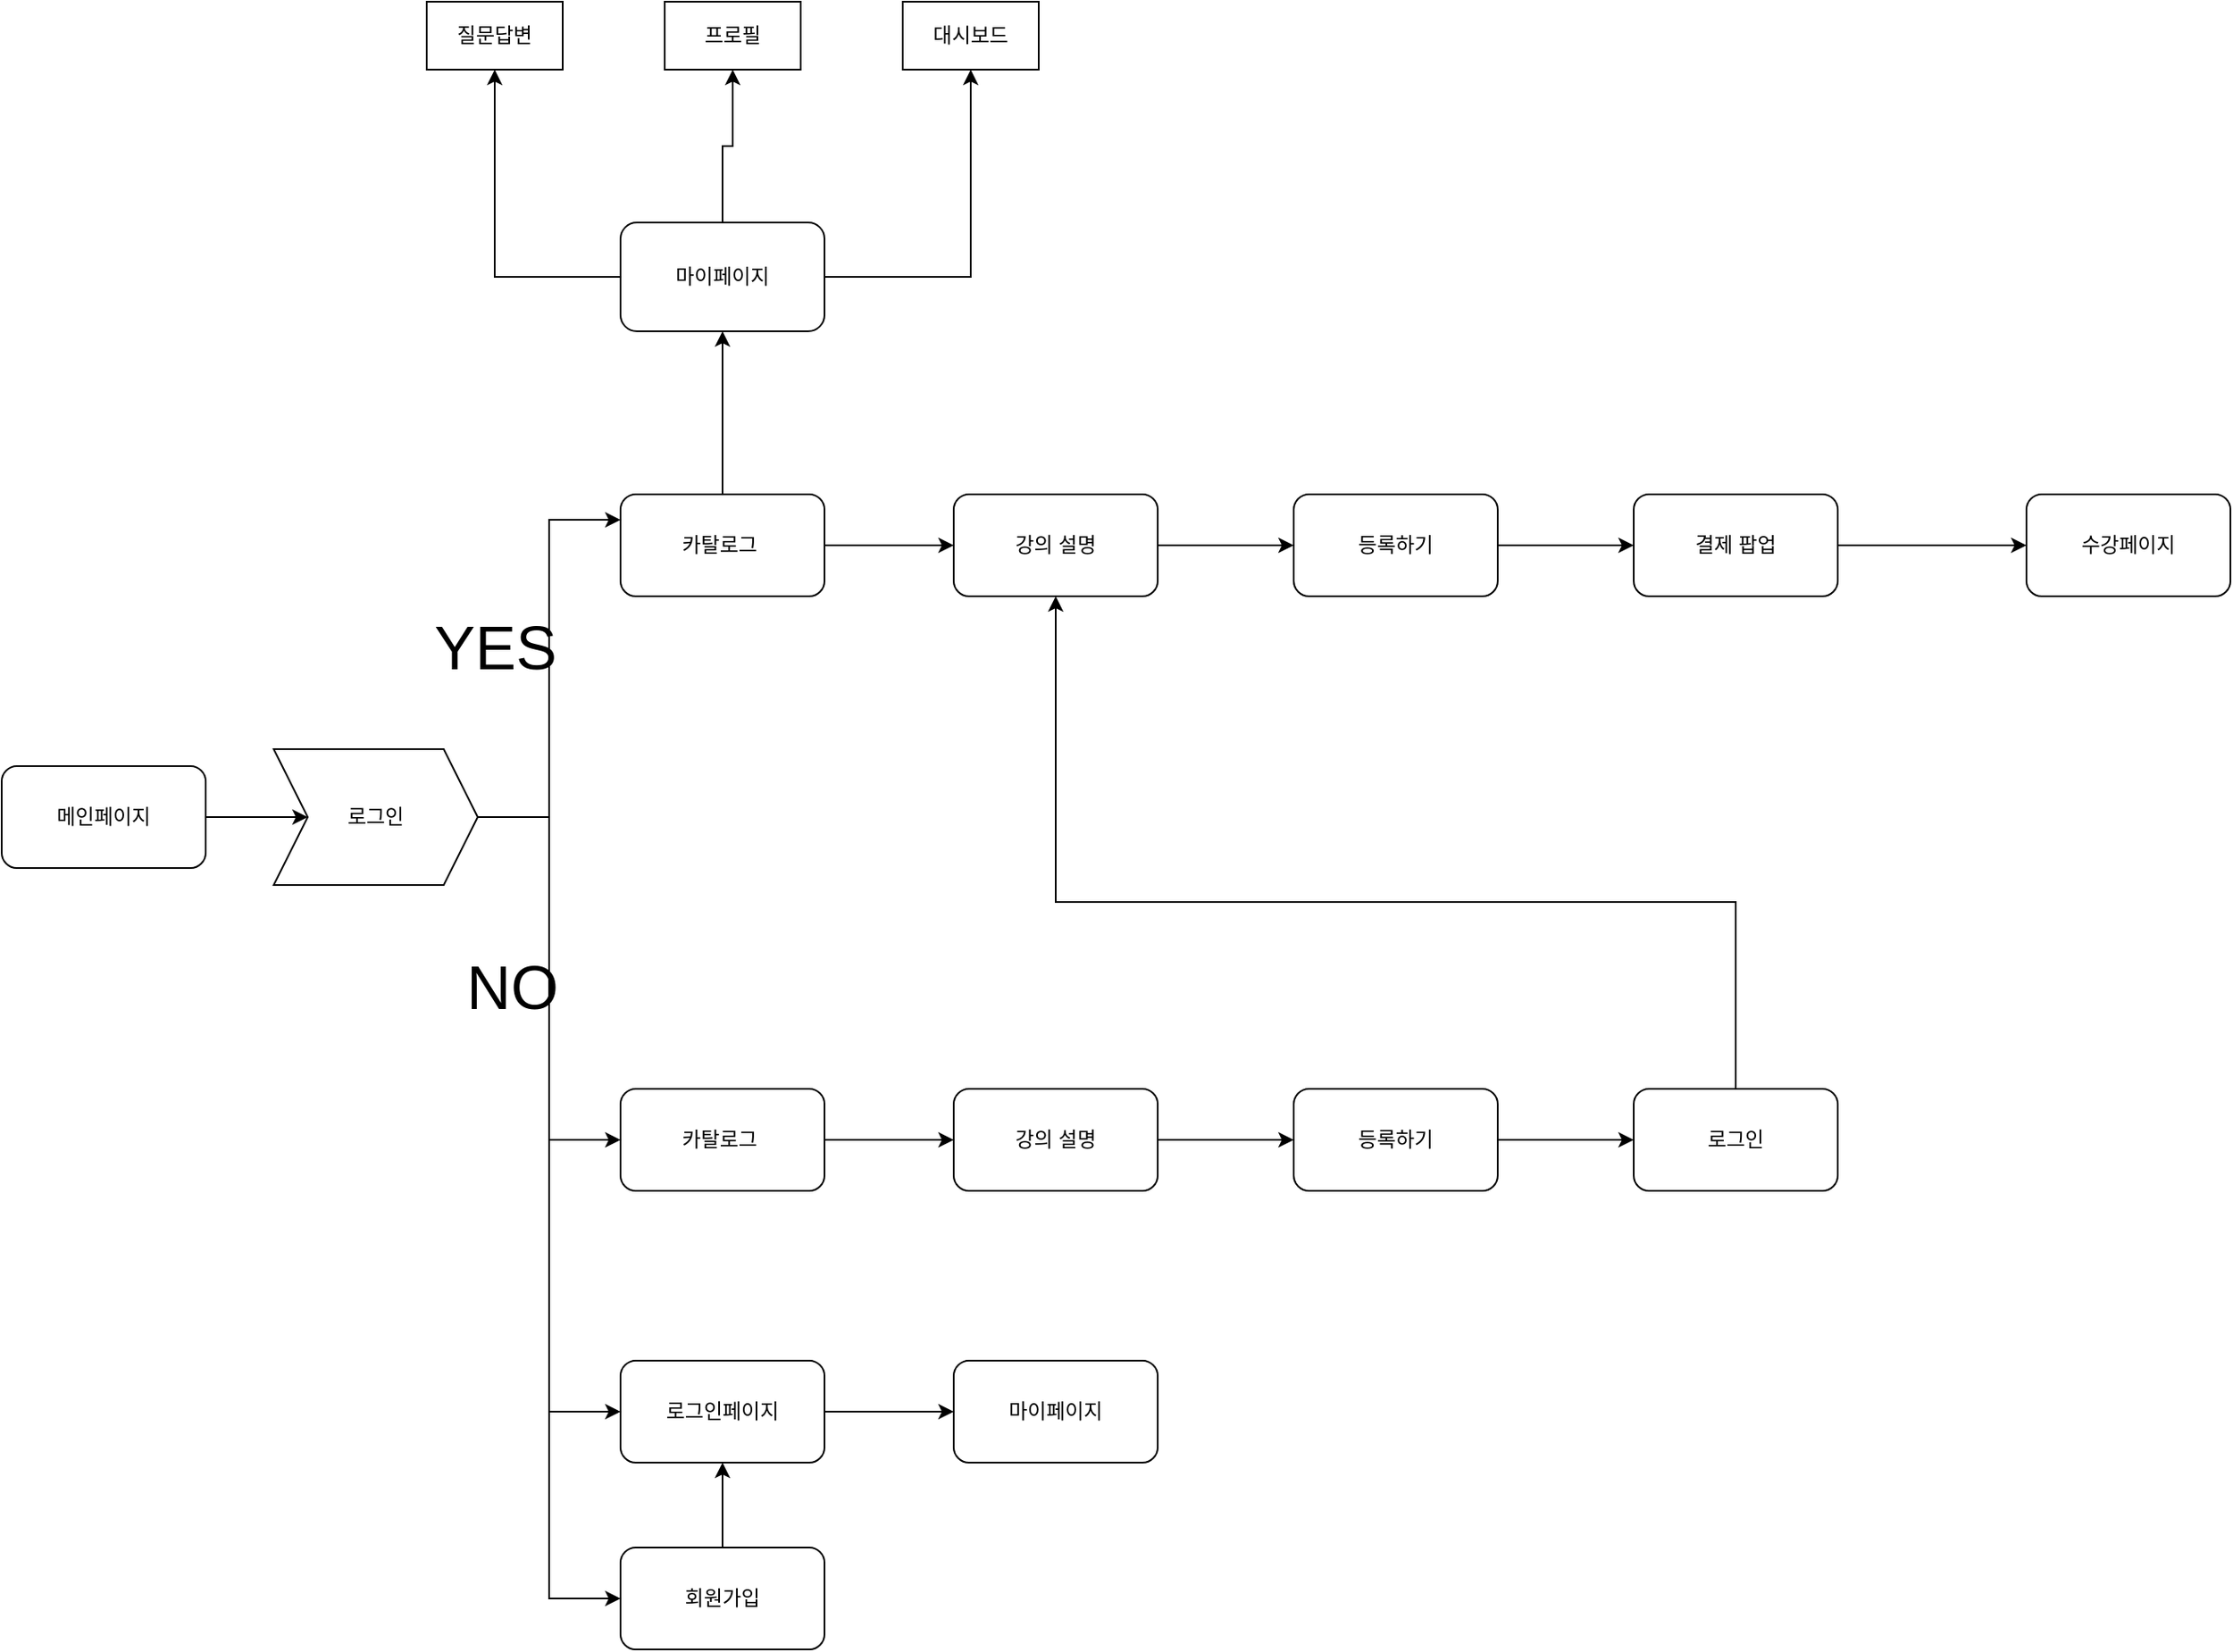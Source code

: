 <mxfile version="13.1.3" type="github"><diagram id="mamUQxWVchy5NQ-Nk4lC" name="Page-1"><mxGraphModel dx="2349" dy="1193" grid="1" gridSize="10" guides="1" tooltips="1" connect="1" arrows="1" fold="1" page="1" pageScale="1" pageWidth="827" pageHeight="1169" math="0" shadow="0"><root><mxCell id="0"/><mxCell id="1" parent="0"/><mxCell id="hqfHOPyB4Pa61JxjkEZv-4" style="edgeStyle=orthogonalEdgeStyle;rounded=0;orthogonalLoop=1;jettySize=auto;html=1;exitX=1;exitY=0.5;exitDx=0;exitDy=0;" parent="1" source="hqfHOPyB4Pa61JxjkEZv-1" target="hqfHOPyB4Pa61JxjkEZv-3" edge="1"><mxGeometry relative="1" as="geometry"/></mxCell><mxCell id="hqfHOPyB4Pa61JxjkEZv-1" value="메인페이지" style="rounded=1;whiteSpace=wrap;html=1;" parent="1" vertex="1"><mxGeometry x="110" y="570" width="120" height="60" as="geometry"/></mxCell><mxCell id="hqfHOPyB4Pa61JxjkEZv-6" style="edgeStyle=orthogonalEdgeStyle;rounded=0;orthogonalLoop=1;jettySize=auto;html=1;" parent="1" source="hqfHOPyB4Pa61JxjkEZv-2" target="hqfHOPyB4Pa61JxjkEZv-5" edge="1"><mxGeometry relative="1" as="geometry"/></mxCell><mxCell id="hqfHOPyB4Pa61JxjkEZv-47" style="edgeStyle=orthogonalEdgeStyle;rounded=0;orthogonalLoop=1;jettySize=auto;html=1;entryX=0.5;entryY=1;entryDx=0;entryDy=0;" parent="1" source="hqfHOPyB4Pa61JxjkEZv-2" target="hqfHOPyB4Pa61JxjkEZv-29" edge="1"><mxGeometry relative="1" as="geometry"/></mxCell><mxCell id="hqfHOPyB4Pa61JxjkEZv-2" value="카탈로그&amp;nbsp;" style="rounded=1;whiteSpace=wrap;html=1;" parent="1" vertex="1"><mxGeometry x="474" y="410" width="120" height="60" as="geometry"/></mxCell><mxCell id="hqfHOPyB4Pa61JxjkEZv-7" style="edgeStyle=orthogonalEdgeStyle;rounded=0;orthogonalLoop=1;jettySize=auto;html=1;exitX=1;exitY=0.5;exitDx=0;exitDy=0;entryX=0;entryY=0.25;entryDx=0;entryDy=0;" parent="1" source="hqfHOPyB4Pa61JxjkEZv-3" target="hqfHOPyB4Pa61JxjkEZv-2" edge="1"><mxGeometry relative="1" as="geometry"/></mxCell><mxCell id="hqfHOPyB4Pa61JxjkEZv-25" style="edgeStyle=orthogonalEdgeStyle;rounded=0;orthogonalLoop=1;jettySize=auto;html=1;entryX=0;entryY=0.5;entryDx=0;entryDy=0;" parent="1" source="hqfHOPyB4Pa61JxjkEZv-3" target="hqfHOPyB4Pa61JxjkEZv-17" edge="1"><mxGeometry relative="1" as="geometry"/></mxCell><mxCell id="hqfHOPyB4Pa61JxjkEZv-37" style="edgeStyle=orthogonalEdgeStyle;rounded=0;orthogonalLoop=1;jettySize=auto;html=1;entryX=0;entryY=0.5;entryDx=0;entryDy=0;" parent="1" source="hqfHOPyB4Pa61JxjkEZv-3" target="hqfHOPyB4Pa61JxjkEZv-36" edge="1"><mxGeometry relative="1" as="geometry"/></mxCell><mxCell id="hqfHOPyB4Pa61JxjkEZv-42" style="edgeStyle=orthogonalEdgeStyle;rounded=0;orthogonalLoop=1;jettySize=auto;html=1;entryX=0;entryY=0.5;entryDx=0;entryDy=0;" parent="1" source="hqfHOPyB4Pa61JxjkEZv-3" target="hqfHOPyB4Pa61JxjkEZv-41" edge="1"><mxGeometry relative="1" as="geometry"/></mxCell><mxCell id="hqfHOPyB4Pa61JxjkEZv-3" value="로그인" style="shape=step;perimeter=stepPerimeter;whiteSpace=wrap;html=1;fixedSize=1;" parent="1" vertex="1"><mxGeometry x="270" y="560" width="120" height="80" as="geometry"/></mxCell><mxCell id="hqfHOPyB4Pa61JxjkEZv-12" style="edgeStyle=orthogonalEdgeStyle;rounded=0;orthogonalLoop=1;jettySize=auto;html=1;entryX=0;entryY=0.5;entryDx=0;entryDy=0;" parent="1" source="hqfHOPyB4Pa61JxjkEZv-5" target="hqfHOPyB4Pa61JxjkEZv-9" edge="1"><mxGeometry relative="1" as="geometry"/></mxCell><mxCell id="hqfHOPyB4Pa61JxjkEZv-5" value="강의 설명" style="rounded=1;whiteSpace=wrap;html=1;" parent="1" vertex="1"><mxGeometry x="670" y="410" width="120" height="60" as="geometry"/></mxCell><mxCell id="hqfHOPyB4Pa61JxjkEZv-8" value="&lt;font style=&quot;font-size: 36px&quot;&gt;YES&lt;/font&gt;" style="text;html=1;align=center;verticalAlign=middle;resizable=0;points=[];autosize=1;" parent="1" vertex="1"><mxGeometry x="355" y="490" width="90" height="20" as="geometry"/></mxCell><mxCell id="hqfHOPyB4Pa61JxjkEZv-13" style="edgeStyle=orthogonalEdgeStyle;rounded=0;orthogonalLoop=1;jettySize=auto;html=1;entryX=0;entryY=0.5;entryDx=0;entryDy=0;" parent="1" source="hqfHOPyB4Pa61JxjkEZv-9" target="hqfHOPyB4Pa61JxjkEZv-10" edge="1"><mxGeometry relative="1" as="geometry"/></mxCell><mxCell id="hqfHOPyB4Pa61JxjkEZv-9" value="등록하기" style="rounded=1;whiteSpace=wrap;html=1;" parent="1" vertex="1"><mxGeometry x="870" y="410" width="120" height="60" as="geometry"/></mxCell><mxCell id="hqfHOPyB4Pa61JxjkEZv-14" style="edgeStyle=orthogonalEdgeStyle;rounded=0;orthogonalLoop=1;jettySize=auto;html=1;entryX=0;entryY=0.5;entryDx=0;entryDy=0;" parent="1" source="hqfHOPyB4Pa61JxjkEZv-10" target="hqfHOPyB4Pa61JxjkEZv-11" edge="1"><mxGeometry relative="1" as="geometry"/></mxCell><mxCell id="hqfHOPyB4Pa61JxjkEZv-10" value="결제 팝업" style="rounded=1;whiteSpace=wrap;html=1;" parent="1" vertex="1"><mxGeometry x="1070" y="410" width="120" height="60" as="geometry"/></mxCell><mxCell id="hqfHOPyB4Pa61JxjkEZv-11" value="수강페이지" style="rounded=1;whiteSpace=wrap;html=1;" parent="1" vertex="1"><mxGeometry x="1301" y="410" width="120" height="60" as="geometry"/></mxCell><mxCell id="hqfHOPyB4Pa61JxjkEZv-16" style="edgeStyle=orthogonalEdgeStyle;rounded=0;orthogonalLoop=1;jettySize=auto;html=1;" parent="1" source="hqfHOPyB4Pa61JxjkEZv-17" target="hqfHOPyB4Pa61JxjkEZv-19" edge="1"><mxGeometry relative="1" as="geometry"/></mxCell><mxCell id="hqfHOPyB4Pa61JxjkEZv-17" value="카탈로그&amp;nbsp;" style="rounded=1;whiteSpace=wrap;html=1;" parent="1" vertex="1"><mxGeometry x="474" y="760" width="120" height="60" as="geometry"/></mxCell><mxCell id="hqfHOPyB4Pa61JxjkEZv-18" style="edgeStyle=orthogonalEdgeStyle;rounded=0;orthogonalLoop=1;jettySize=auto;html=1;entryX=0;entryY=0.5;entryDx=0;entryDy=0;" parent="1" source="hqfHOPyB4Pa61JxjkEZv-19" target="hqfHOPyB4Pa61JxjkEZv-21" edge="1"><mxGeometry relative="1" as="geometry"/></mxCell><mxCell id="hqfHOPyB4Pa61JxjkEZv-19" value="강의 설명" style="rounded=1;whiteSpace=wrap;html=1;" parent="1" vertex="1"><mxGeometry x="670" y="760" width="120" height="60" as="geometry"/></mxCell><mxCell id="hqfHOPyB4Pa61JxjkEZv-20" style="edgeStyle=orthogonalEdgeStyle;rounded=0;orthogonalLoop=1;jettySize=auto;html=1;entryX=0;entryY=0.5;entryDx=0;entryDy=0;" parent="1" source="hqfHOPyB4Pa61JxjkEZv-21" target="hqfHOPyB4Pa61JxjkEZv-23" edge="1"><mxGeometry relative="1" as="geometry"/></mxCell><mxCell id="hqfHOPyB4Pa61JxjkEZv-21" value="등록하기" style="rounded=1;whiteSpace=wrap;html=1;" parent="1" vertex="1"><mxGeometry x="870" y="760" width="120" height="60" as="geometry"/></mxCell><mxCell id="hqfHOPyB4Pa61JxjkEZv-26" style="edgeStyle=orthogonalEdgeStyle;rounded=0;orthogonalLoop=1;jettySize=auto;html=1;" parent="1" source="hqfHOPyB4Pa61JxjkEZv-23" target="hqfHOPyB4Pa61JxjkEZv-5" edge="1"><mxGeometry relative="1" as="geometry"><Array as="points"><mxPoint x="1130" y="650"/><mxPoint x="730" y="650"/></Array></mxGeometry></mxCell><mxCell id="hqfHOPyB4Pa61JxjkEZv-23" value="로그인" style="rounded=1;whiteSpace=wrap;html=1;" parent="1" vertex="1"><mxGeometry x="1070" y="760" width="120" height="60" as="geometry"/></mxCell><mxCell id="hqfHOPyB4Pa61JxjkEZv-27" value="&lt;span style=&quot;font-size: 36px&quot;&gt;NO&lt;/span&gt;" style="text;html=1;align=center;verticalAlign=middle;resizable=0;points=[];autosize=1;" parent="1" vertex="1"><mxGeometry x="375" y="690" width="70" height="20" as="geometry"/></mxCell><mxCell id="hqfHOPyB4Pa61JxjkEZv-28" value="대시보드" style="rounded=1;whiteSpace=wrap;html=1;arcSize=0;" parent="1" vertex="1"><mxGeometry x="640" y="120" width="80" height="40" as="geometry"/></mxCell><mxCell id="hqfHOPyB4Pa61JxjkEZv-38" style="edgeStyle=orthogonalEdgeStyle;rounded=0;orthogonalLoop=1;jettySize=auto;html=1;" parent="1" source="hqfHOPyB4Pa61JxjkEZv-29" target="hqfHOPyB4Pa61JxjkEZv-35" edge="1"><mxGeometry relative="1" as="geometry"/></mxCell><mxCell id="hqfHOPyB4Pa61JxjkEZv-39" style="edgeStyle=orthogonalEdgeStyle;rounded=0;orthogonalLoop=1;jettySize=auto;html=1;" parent="1" source="hqfHOPyB4Pa61JxjkEZv-29" target="hqfHOPyB4Pa61JxjkEZv-34" edge="1"><mxGeometry relative="1" as="geometry"/></mxCell><mxCell id="hqfHOPyB4Pa61JxjkEZv-40" style="edgeStyle=orthogonalEdgeStyle;rounded=0;orthogonalLoop=1;jettySize=auto;html=1;entryX=0.5;entryY=1;entryDx=0;entryDy=0;" parent="1" source="hqfHOPyB4Pa61JxjkEZv-29" target="hqfHOPyB4Pa61JxjkEZv-28" edge="1"><mxGeometry relative="1" as="geometry"/></mxCell><mxCell id="hqfHOPyB4Pa61JxjkEZv-29" value="마이페이지" style="rounded=1;whiteSpace=wrap;html=1;" parent="1" vertex="1"><mxGeometry x="474" y="250" width="120" height="64" as="geometry"/></mxCell><mxCell id="hqfHOPyB4Pa61JxjkEZv-34" value="프로필" style="rounded=1;whiteSpace=wrap;html=1;arcSize=0;" parent="1" vertex="1"><mxGeometry x="500" y="120" width="80" height="40" as="geometry"/></mxCell><mxCell id="hqfHOPyB4Pa61JxjkEZv-35" value="질문답변" style="rounded=1;whiteSpace=wrap;html=1;arcSize=0;" parent="1" vertex="1"><mxGeometry x="360" y="120" width="80" height="40" as="geometry"/></mxCell><mxCell id="hqfHOPyB4Pa61JxjkEZv-45" style="edgeStyle=orthogonalEdgeStyle;rounded=0;orthogonalLoop=1;jettySize=auto;html=1;entryX=0;entryY=0.5;entryDx=0;entryDy=0;" parent="1" source="hqfHOPyB4Pa61JxjkEZv-36" target="hqfHOPyB4Pa61JxjkEZv-44" edge="1"><mxGeometry relative="1" as="geometry"/></mxCell><mxCell id="hqfHOPyB4Pa61JxjkEZv-36" value="로그인페이지" style="rounded=1;whiteSpace=wrap;html=1;" parent="1" vertex="1"><mxGeometry x="474" y="920" width="120" height="60" as="geometry"/></mxCell><mxCell id="hqfHOPyB4Pa61JxjkEZv-43" style="edgeStyle=orthogonalEdgeStyle;rounded=0;orthogonalLoop=1;jettySize=auto;html=1;entryX=0.5;entryY=1;entryDx=0;entryDy=0;" parent="1" source="hqfHOPyB4Pa61JxjkEZv-41" target="hqfHOPyB4Pa61JxjkEZv-36" edge="1"><mxGeometry relative="1" as="geometry"/></mxCell><mxCell id="hqfHOPyB4Pa61JxjkEZv-41" value="회원가입" style="rounded=1;whiteSpace=wrap;html=1;" parent="1" vertex="1"><mxGeometry x="474" y="1030" width="120" height="60" as="geometry"/></mxCell><mxCell id="hqfHOPyB4Pa61JxjkEZv-44" value="마이페이지" style="rounded=1;whiteSpace=wrap;html=1;" parent="1" vertex="1"><mxGeometry x="670" y="920" width="120" height="60" as="geometry"/></mxCell></root></mxGraphModel></diagram></mxfile>